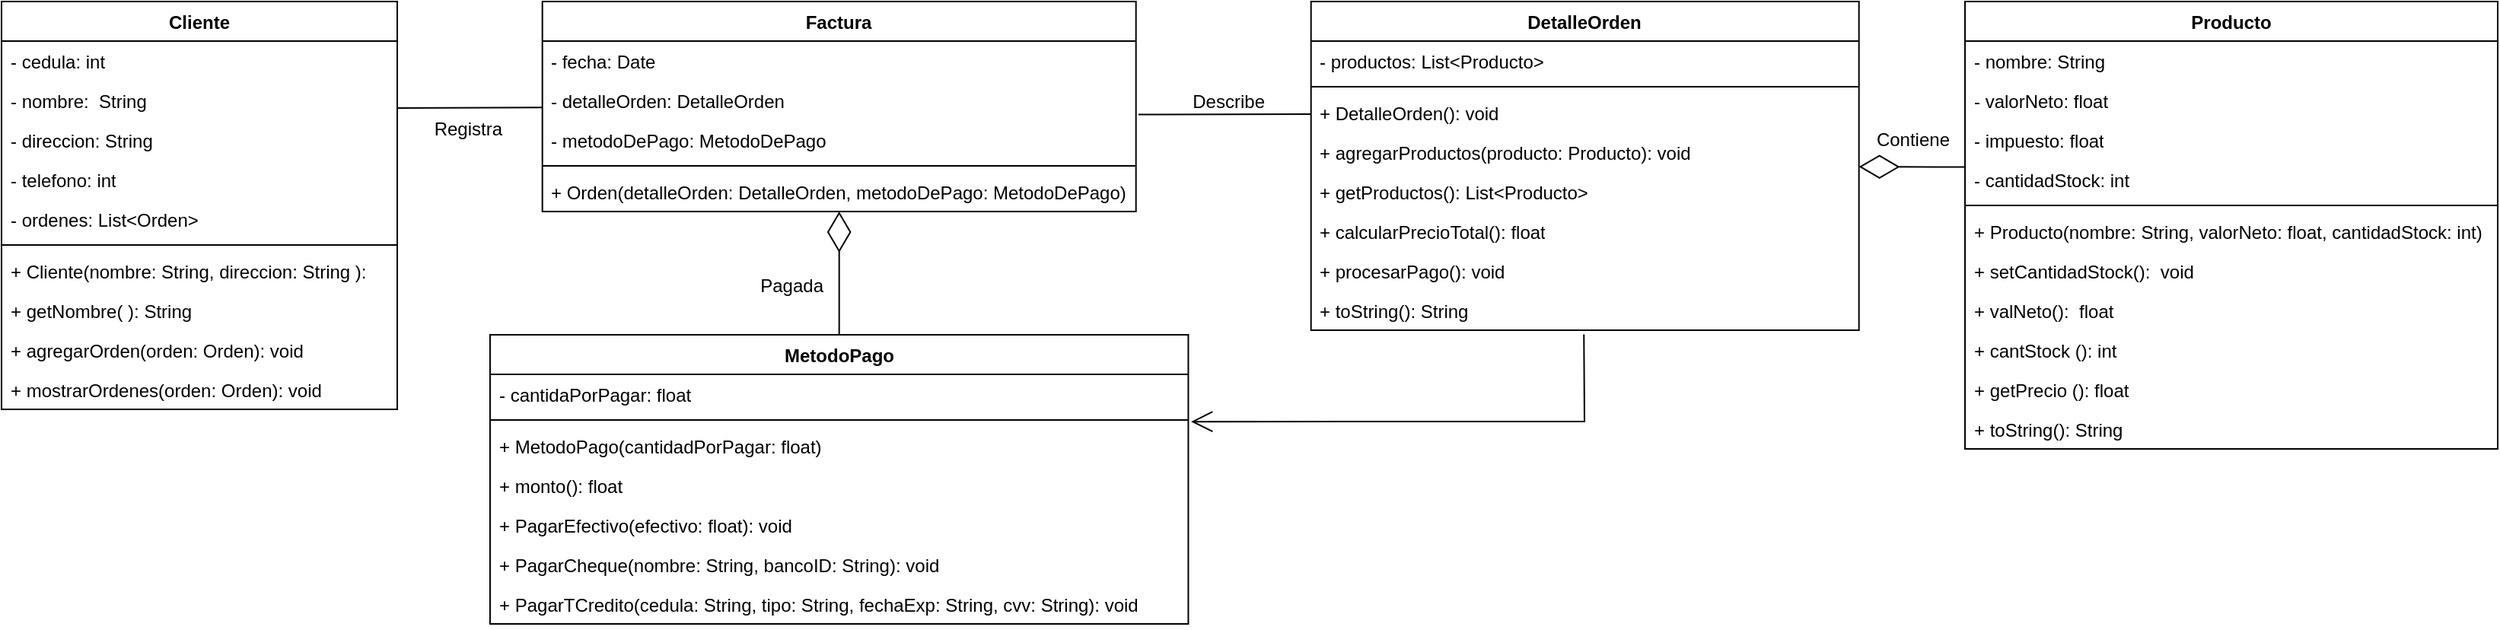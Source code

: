 <mxfile version="21.7.4" type="device">
  <diagram name="Página-1" id="vJzWJh0UHaBqhuQzf775">
    <mxGraphModel dx="2542" dy="733" grid="1" gridSize="10" guides="1" tooltips="1" connect="1" arrows="1" fold="1" page="1" pageScale="1" pageWidth="827" pageHeight="1169" math="0" shadow="0">
      <root>
        <mxCell id="0" />
        <mxCell id="1" parent="0" />
        <mxCell id="-tpIR0r_SkowBoIZui7y-1" value="Cliente" style="swimlane;fontStyle=1;align=center;verticalAlign=top;childLayout=stackLayout;horizontal=1;startSize=26;horizontalStack=0;resizeParent=1;resizeParentMax=0;resizeLast=0;collapsible=1;marginBottom=0;whiteSpace=wrap;html=1;" parent="1" vertex="1">
          <mxGeometry x="-310" y="40" width="260" height="268" as="geometry" />
        </mxCell>
        <mxCell id="4L9N9yr3tot8LwKe1C4i-3" value="- cedula: int" style="text;strokeColor=none;fillColor=none;align=left;verticalAlign=top;spacingLeft=4;spacingRight=4;overflow=hidden;rotatable=0;points=[[0,0.5],[1,0.5]];portConstraint=eastwest;whiteSpace=wrap;html=1;" vertex="1" parent="-tpIR0r_SkowBoIZui7y-1">
          <mxGeometry y="26" width="260" height="26" as="geometry" />
        </mxCell>
        <mxCell id="-tpIR0r_SkowBoIZui7y-2" value="- nombre:&amp;nbsp; String" style="text;strokeColor=none;fillColor=none;align=left;verticalAlign=top;spacingLeft=4;spacingRight=4;overflow=hidden;rotatable=0;points=[[0,0.5],[1,0.5]];portConstraint=eastwest;whiteSpace=wrap;html=1;" parent="-tpIR0r_SkowBoIZui7y-1" vertex="1">
          <mxGeometry y="52" width="260" height="26" as="geometry" />
        </mxCell>
        <mxCell id="LFvMWm3YHaQg9pg_NLoc-1" value="- direccion: String" style="text;strokeColor=none;fillColor=none;align=left;verticalAlign=top;spacingLeft=4;spacingRight=4;overflow=hidden;rotatable=0;points=[[0,0.5],[1,0.5]];portConstraint=eastwest;whiteSpace=wrap;html=1;" parent="-tpIR0r_SkowBoIZui7y-1" vertex="1">
          <mxGeometry y="78" width="260" height="26" as="geometry" />
        </mxCell>
        <mxCell id="4L9N9yr3tot8LwKe1C4i-2" value="- telefono: int" style="text;strokeColor=none;fillColor=none;align=left;verticalAlign=top;spacingLeft=4;spacingRight=4;overflow=hidden;rotatable=0;points=[[0,0.5],[1,0.5]];portConstraint=eastwest;whiteSpace=wrap;html=1;" vertex="1" parent="-tpIR0r_SkowBoIZui7y-1">
          <mxGeometry y="104" width="260" height="26" as="geometry" />
        </mxCell>
        <mxCell id="LFvMWm3YHaQg9pg_NLoc-2" value="- ordenes: List&amp;lt;Orden&amp;gt;" style="text;strokeColor=none;fillColor=none;align=left;verticalAlign=top;spacingLeft=4;spacingRight=4;overflow=hidden;rotatable=0;points=[[0,0.5],[1,0.5]];portConstraint=eastwest;whiteSpace=wrap;html=1;" parent="-tpIR0r_SkowBoIZui7y-1" vertex="1">
          <mxGeometry y="130" width="260" height="26" as="geometry" />
        </mxCell>
        <mxCell id="-tpIR0r_SkowBoIZui7y-3" value="" style="line;strokeWidth=1;fillColor=none;align=left;verticalAlign=middle;spacingTop=-1;spacingLeft=3;spacingRight=3;rotatable=0;labelPosition=right;points=[];portConstraint=eastwest;strokeColor=inherit;" parent="-tpIR0r_SkowBoIZui7y-1" vertex="1">
          <mxGeometry y="156" width="260" height="8" as="geometry" />
        </mxCell>
        <mxCell id="-tpIR0r_SkowBoIZui7y-4" value="+ Cliente(nombre: String, direccion: String ):&amp;nbsp;" style="text;strokeColor=none;fillColor=none;align=left;verticalAlign=top;spacingLeft=4;spacingRight=4;overflow=hidden;rotatable=0;points=[[0,0.5],[1,0.5]];portConstraint=eastwest;whiteSpace=wrap;html=1;" parent="-tpIR0r_SkowBoIZui7y-1" vertex="1">
          <mxGeometry y="164" width="260" height="26" as="geometry" />
        </mxCell>
        <mxCell id="LFvMWm3YHaQg9pg_NLoc-3" value="+ getNombre( ): String&amp;nbsp;" style="text;strokeColor=none;fillColor=none;align=left;verticalAlign=top;spacingLeft=4;spacingRight=4;overflow=hidden;rotatable=0;points=[[0,0.5],[1,0.5]];portConstraint=eastwest;whiteSpace=wrap;html=1;" parent="-tpIR0r_SkowBoIZui7y-1" vertex="1">
          <mxGeometry y="190" width="260" height="26" as="geometry" />
        </mxCell>
        <mxCell id="LFvMWm3YHaQg9pg_NLoc-4" value="+ agregarOrden(orden: Orden): void&amp;nbsp;" style="text;strokeColor=none;fillColor=none;align=left;verticalAlign=top;spacingLeft=4;spacingRight=4;overflow=hidden;rotatable=0;points=[[0,0.5],[1,0.5]];portConstraint=eastwest;whiteSpace=wrap;html=1;" parent="-tpIR0r_SkowBoIZui7y-1" vertex="1">
          <mxGeometry y="216" width="260" height="26" as="geometry" />
        </mxCell>
        <mxCell id="LFvMWm3YHaQg9pg_NLoc-6" value="+ mostrarOrdenes(orden: Orden): void&amp;nbsp;" style="text;strokeColor=none;fillColor=none;align=left;verticalAlign=top;spacingLeft=4;spacingRight=4;overflow=hidden;rotatable=0;points=[[0,0.5],[1,0.5]];portConstraint=eastwest;whiteSpace=wrap;html=1;" parent="-tpIR0r_SkowBoIZui7y-1" vertex="1">
          <mxGeometry y="242" width="260" height="26" as="geometry" />
        </mxCell>
        <mxCell id="-tpIR0r_SkowBoIZui7y-13" value="DetalleOrden" style="swimlane;fontStyle=1;align=center;verticalAlign=top;childLayout=stackLayout;horizontal=1;startSize=26;horizontalStack=0;resizeParent=1;resizeParentMax=0;resizeLast=0;collapsible=1;marginBottom=0;whiteSpace=wrap;html=1;" parent="1" vertex="1">
          <mxGeometry x="550.34" y="40" width="360" height="216" as="geometry" />
        </mxCell>
        <mxCell id="-tpIR0r_SkowBoIZui7y-14" value="- productos: List&amp;lt;Producto&amp;gt;" style="text;strokeColor=none;fillColor=none;align=left;verticalAlign=top;spacingLeft=4;spacingRight=4;overflow=hidden;rotatable=0;points=[[0,0.5],[1,0.5]];portConstraint=eastwest;whiteSpace=wrap;html=1;" parent="-tpIR0r_SkowBoIZui7y-13" vertex="1">
          <mxGeometry y="26" width="360" height="26" as="geometry" />
        </mxCell>
        <mxCell id="-tpIR0r_SkowBoIZui7y-15" value="" style="line;strokeWidth=1;fillColor=none;align=left;verticalAlign=middle;spacingTop=-1;spacingLeft=3;spacingRight=3;rotatable=0;labelPosition=right;points=[];portConstraint=eastwest;strokeColor=inherit;" parent="-tpIR0r_SkowBoIZui7y-13" vertex="1">
          <mxGeometry y="52" width="360" height="8" as="geometry" />
        </mxCell>
        <mxCell id="4L9N9yr3tot8LwKe1C4i-4" value="+ DetalleOrden(): void" style="text;strokeColor=none;fillColor=none;align=left;verticalAlign=top;spacingLeft=4;spacingRight=4;overflow=hidden;rotatable=0;points=[[0,0.5],[1,0.5]];portConstraint=eastwest;whiteSpace=wrap;html=1;" vertex="1" parent="-tpIR0r_SkowBoIZui7y-13">
          <mxGeometry y="60" width="360" height="26" as="geometry" />
        </mxCell>
        <mxCell id="-tpIR0r_SkowBoIZui7y-16" value="+ agregarProductos(producto: Producto): void" style="text;strokeColor=none;fillColor=none;align=left;verticalAlign=top;spacingLeft=4;spacingRight=4;overflow=hidden;rotatable=0;points=[[0,0.5],[1,0.5]];portConstraint=eastwest;whiteSpace=wrap;html=1;" parent="-tpIR0r_SkowBoIZui7y-13" vertex="1">
          <mxGeometry y="86" width="360" height="26" as="geometry" />
        </mxCell>
        <mxCell id="-tpIR0r_SkowBoIZui7y-38" value="+ getProductos(): List&amp;lt;Producto&amp;gt;" style="text;strokeColor=none;fillColor=none;align=left;verticalAlign=top;spacingLeft=4;spacingRight=4;overflow=hidden;rotatable=0;points=[[0,0.5],[1,0.5]];portConstraint=eastwest;whiteSpace=wrap;html=1;" parent="-tpIR0r_SkowBoIZui7y-13" vertex="1">
          <mxGeometry y="112" width="360" height="26" as="geometry" />
        </mxCell>
        <mxCell id="4L9N9yr3tot8LwKe1C4i-5" value="+ calcularPrecioTotal(): float" style="text;strokeColor=none;fillColor=none;align=left;verticalAlign=top;spacingLeft=4;spacingRight=4;overflow=hidden;rotatable=0;points=[[0,0.5],[1,0.5]];portConstraint=eastwest;whiteSpace=wrap;html=1;" vertex="1" parent="-tpIR0r_SkowBoIZui7y-13">
          <mxGeometry y="138" width="360" height="26" as="geometry" />
        </mxCell>
        <mxCell id="4L9N9yr3tot8LwKe1C4i-6" value="+ procesarPago(): void" style="text;strokeColor=none;fillColor=none;align=left;verticalAlign=top;spacingLeft=4;spacingRight=4;overflow=hidden;rotatable=0;points=[[0,0.5],[1,0.5]];portConstraint=eastwest;whiteSpace=wrap;html=1;" vertex="1" parent="-tpIR0r_SkowBoIZui7y-13">
          <mxGeometry y="164" width="360" height="26" as="geometry" />
        </mxCell>
        <mxCell id="-tpIR0r_SkowBoIZui7y-40" value="+ toString(): String" style="text;strokeColor=none;fillColor=none;align=left;verticalAlign=top;spacingLeft=4;spacingRight=4;overflow=hidden;rotatable=0;points=[[0,0.5],[1,0.5]];portConstraint=eastwest;whiteSpace=wrap;html=1;" parent="-tpIR0r_SkowBoIZui7y-13" vertex="1">
          <mxGeometry y="190" width="360" height="26" as="geometry" />
        </mxCell>
        <mxCell id="-tpIR0r_SkowBoIZui7y-25" value="Producto" style="swimlane;fontStyle=1;align=center;verticalAlign=top;childLayout=stackLayout;horizontal=1;startSize=26;horizontalStack=0;resizeParent=1;resizeParentMax=0;resizeLast=0;collapsible=1;marginBottom=0;whiteSpace=wrap;html=1;" parent="1" vertex="1">
          <mxGeometry x="980.0" y="40" width="350" height="294" as="geometry" />
        </mxCell>
        <mxCell id="-tpIR0r_SkowBoIZui7y-26" value="- nombre: String" style="text;strokeColor=none;fillColor=none;align=left;verticalAlign=top;spacingLeft=4;spacingRight=4;overflow=hidden;rotatable=0;points=[[0,0.5],[1,0.5]];portConstraint=eastwest;whiteSpace=wrap;html=1;" parent="-tpIR0r_SkowBoIZui7y-25" vertex="1">
          <mxGeometry y="26" width="350" height="26" as="geometry" />
        </mxCell>
        <mxCell id="LFvMWm3YHaQg9pg_NLoc-18" value="- valorNeto: float" style="text;strokeColor=none;fillColor=none;align=left;verticalAlign=top;spacingLeft=4;spacingRight=4;overflow=hidden;rotatable=0;points=[[0,0.5],[1,0.5]];portConstraint=eastwest;whiteSpace=wrap;html=1;" parent="-tpIR0r_SkowBoIZui7y-25" vertex="1">
          <mxGeometry y="52" width="350" height="26" as="geometry" />
        </mxCell>
        <mxCell id="LFvMWm3YHaQg9pg_NLoc-19" value="- impuesto: float" style="text;strokeColor=none;fillColor=none;align=left;verticalAlign=top;spacingLeft=4;spacingRight=4;overflow=hidden;rotatable=0;points=[[0,0.5],[1,0.5]];portConstraint=eastwest;whiteSpace=wrap;html=1;" parent="-tpIR0r_SkowBoIZui7y-25" vertex="1">
          <mxGeometry y="78" width="350" height="26" as="geometry" />
        </mxCell>
        <mxCell id="-tpIR0r_SkowBoIZui7y-41" value="- cantidadStock: int" style="text;strokeColor=none;fillColor=none;align=left;verticalAlign=top;spacingLeft=4;spacingRight=4;overflow=hidden;rotatable=0;points=[[0,0.5],[1,0.5]];portConstraint=eastwest;whiteSpace=wrap;html=1;" parent="-tpIR0r_SkowBoIZui7y-25" vertex="1">
          <mxGeometry y="104" width="350" height="26" as="geometry" />
        </mxCell>
        <mxCell id="-tpIR0r_SkowBoIZui7y-27" value="" style="line;strokeWidth=1;fillColor=none;align=left;verticalAlign=middle;spacingTop=-1;spacingLeft=3;spacingRight=3;rotatable=0;labelPosition=right;points=[];portConstraint=eastwest;strokeColor=inherit;" parent="-tpIR0r_SkowBoIZui7y-25" vertex="1">
          <mxGeometry y="130" width="350" height="8" as="geometry" />
        </mxCell>
        <mxCell id="LFvMWm3YHaQg9pg_NLoc-20" value="+ Producto(nombre: String, valorNeto: float, cantidadStock: int)" style="text;strokeColor=none;fillColor=none;align=left;verticalAlign=top;spacingLeft=4;spacingRight=4;overflow=hidden;rotatable=0;points=[[0,0.5],[1,0.5]];portConstraint=eastwest;whiteSpace=wrap;html=1;" parent="-tpIR0r_SkowBoIZui7y-25" vertex="1">
          <mxGeometry y="138" width="350" height="26" as="geometry" />
        </mxCell>
        <mxCell id="-tpIR0r_SkowBoIZui7y-28" value="+ setCantidadStock():&amp;nbsp; void" style="text;strokeColor=none;fillColor=none;align=left;verticalAlign=top;spacingLeft=4;spacingRight=4;overflow=hidden;rotatable=0;points=[[0,0.5],[1,0.5]];portConstraint=eastwest;whiteSpace=wrap;html=1;" parent="-tpIR0r_SkowBoIZui7y-25" vertex="1">
          <mxGeometry y="164" width="350" height="26" as="geometry" />
        </mxCell>
        <mxCell id="4L9N9yr3tot8LwKe1C4i-7" value="+ valNeto():&amp;nbsp; float" style="text;strokeColor=none;fillColor=none;align=left;verticalAlign=top;spacingLeft=4;spacingRight=4;overflow=hidden;rotatable=0;points=[[0,0.5],[1,0.5]];portConstraint=eastwest;whiteSpace=wrap;html=1;" vertex="1" parent="-tpIR0r_SkowBoIZui7y-25">
          <mxGeometry y="190" width="350" height="26" as="geometry" />
        </mxCell>
        <mxCell id="-tpIR0r_SkowBoIZui7y-42" value="+ cantStock (): int" style="text;strokeColor=none;fillColor=none;align=left;verticalAlign=top;spacingLeft=4;spacingRight=4;overflow=hidden;rotatable=0;points=[[0,0.5],[1,0.5]];portConstraint=eastwest;whiteSpace=wrap;html=1;" parent="-tpIR0r_SkowBoIZui7y-25" vertex="1">
          <mxGeometry y="216" width="350" height="26" as="geometry" />
        </mxCell>
        <mxCell id="LFvMWm3YHaQg9pg_NLoc-21" value="+ getPrecio (): float" style="text;strokeColor=none;fillColor=none;align=left;verticalAlign=top;spacingLeft=4;spacingRight=4;overflow=hidden;rotatable=0;points=[[0,0.5],[1,0.5]];portConstraint=eastwest;whiteSpace=wrap;html=1;" parent="-tpIR0r_SkowBoIZui7y-25" vertex="1">
          <mxGeometry y="242" width="350" height="26" as="geometry" />
        </mxCell>
        <mxCell id="LFvMWm3YHaQg9pg_NLoc-23" value="+ toString(): String" style="text;strokeColor=none;fillColor=none;align=left;verticalAlign=top;spacingLeft=4;spacingRight=4;overflow=hidden;rotatable=0;points=[[0,0.5],[1,0.5]];portConstraint=eastwest;whiteSpace=wrap;html=1;" parent="-tpIR0r_SkowBoIZui7y-25" vertex="1">
          <mxGeometry y="268" width="350" height="26" as="geometry" />
        </mxCell>
        <mxCell id="-tpIR0r_SkowBoIZui7y-29" value="Factura" style="swimlane;fontStyle=1;align=center;verticalAlign=top;childLayout=stackLayout;horizontal=1;startSize=26;horizontalStack=0;resizeParent=1;resizeParentMax=0;resizeLast=0;collapsible=1;marginBottom=0;whiteSpace=wrap;html=1;" parent="1" vertex="1">
          <mxGeometry x="45.34" y="40" width="390" height="138" as="geometry" />
        </mxCell>
        <mxCell id="-tpIR0r_SkowBoIZui7y-30" value="- fecha: Date" style="text;strokeColor=none;fillColor=none;align=left;verticalAlign=top;spacingLeft=4;spacingRight=4;overflow=hidden;rotatable=0;points=[[0,0.5],[1,0.5]];portConstraint=eastwest;whiteSpace=wrap;html=1;" parent="-tpIR0r_SkowBoIZui7y-29" vertex="1">
          <mxGeometry y="26" width="390" height="26" as="geometry" />
        </mxCell>
        <mxCell id="-tpIR0r_SkowBoIZui7y-33" value="- detalleOrden: DetalleOrden" style="text;strokeColor=none;fillColor=none;align=left;verticalAlign=top;spacingLeft=4;spacingRight=4;overflow=hidden;rotatable=0;points=[[0,0.5],[1,0.5]];portConstraint=eastwest;whiteSpace=wrap;html=1;" parent="-tpIR0r_SkowBoIZui7y-29" vertex="1">
          <mxGeometry y="52" width="390" height="26" as="geometry" />
        </mxCell>
        <mxCell id="LFvMWm3YHaQg9pg_NLoc-17" value="- metodoDePago: MetodoDePago" style="text;strokeColor=none;fillColor=none;align=left;verticalAlign=top;spacingLeft=4;spacingRight=4;overflow=hidden;rotatable=0;points=[[0,0.5],[1,0.5]];portConstraint=eastwest;whiteSpace=wrap;html=1;" parent="-tpIR0r_SkowBoIZui7y-29" vertex="1">
          <mxGeometry y="78" width="390" height="26" as="geometry" />
        </mxCell>
        <mxCell id="-tpIR0r_SkowBoIZui7y-31" value="" style="line;strokeWidth=1;fillColor=none;align=left;verticalAlign=middle;spacingTop=-1;spacingLeft=3;spacingRight=3;rotatable=0;labelPosition=right;points=[];portConstraint=eastwest;strokeColor=inherit;" parent="-tpIR0r_SkowBoIZui7y-29" vertex="1">
          <mxGeometry y="104" width="390" height="8" as="geometry" />
        </mxCell>
        <mxCell id="-tpIR0r_SkowBoIZui7y-36" value="+ Orden(detalleOrden: DetalleOrden, metodoDePago: MetodoDePago)" style="text;strokeColor=none;fillColor=none;align=left;verticalAlign=top;spacingLeft=4;spacingRight=4;overflow=hidden;rotatable=0;points=[[0,0.5],[1,0.5]];portConstraint=eastwest;whiteSpace=wrap;html=1;" parent="-tpIR0r_SkowBoIZui7y-29" vertex="1">
          <mxGeometry y="112" width="390" height="26" as="geometry" />
        </mxCell>
        <mxCell id="LFvMWm3YHaQg9pg_NLoc-8" value="MetodoPago" style="swimlane;fontStyle=1;align=center;verticalAlign=top;childLayout=stackLayout;horizontal=1;startSize=26;horizontalStack=0;resizeParent=1;resizeParentMax=0;resizeLast=0;collapsible=1;marginBottom=0;whiteSpace=wrap;html=1;" parent="1" vertex="1">
          <mxGeometry x="10.97" y="259" width="458.75" height="190" as="geometry" />
        </mxCell>
        <mxCell id="LFvMWm3YHaQg9pg_NLoc-9" value="- cantidaPorPagar: float" style="text;strokeColor=none;fillColor=none;align=left;verticalAlign=top;spacingLeft=4;spacingRight=4;overflow=hidden;rotatable=0;points=[[0,0.5],[1,0.5]];portConstraint=eastwest;whiteSpace=wrap;html=1;" parent="LFvMWm3YHaQg9pg_NLoc-8" vertex="1">
          <mxGeometry y="26" width="458.75" height="26" as="geometry" />
        </mxCell>
        <mxCell id="LFvMWm3YHaQg9pg_NLoc-10" value="" style="line;strokeWidth=1;fillColor=none;align=left;verticalAlign=middle;spacingTop=-1;spacingLeft=3;spacingRight=3;rotatable=0;labelPosition=right;points=[];portConstraint=eastwest;strokeColor=inherit;" parent="LFvMWm3YHaQg9pg_NLoc-8" vertex="1">
          <mxGeometry y="52" width="458.75" height="8" as="geometry" />
        </mxCell>
        <mxCell id="LFvMWm3YHaQg9pg_NLoc-11" value="+ MetodoPago(cantidadPorPagar: float)" style="text;strokeColor=none;fillColor=none;align=left;verticalAlign=top;spacingLeft=4;spacingRight=4;overflow=hidden;rotatable=0;points=[[0,0.5],[1,0.5]];portConstraint=eastwest;whiteSpace=wrap;html=1;" parent="LFvMWm3YHaQg9pg_NLoc-8" vertex="1">
          <mxGeometry y="60" width="458.75" height="26" as="geometry" />
        </mxCell>
        <mxCell id="4L9N9yr3tot8LwKe1C4i-8" value="+ monto(): float" style="text;strokeColor=none;fillColor=none;align=left;verticalAlign=top;spacingLeft=4;spacingRight=4;overflow=hidden;rotatable=0;points=[[0,0.5],[1,0.5]];portConstraint=eastwest;whiteSpace=wrap;html=1;" vertex="1" parent="LFvMWm3YHaQg9pg_NLoc-8">
          <mxGeometry y="86" width="458.75" height="26" as="geometry" />
        </mxCell>
        <mxCell id="4L9N9yr3tot8LwKe1C4i-10" value="+ PagarEfectivo(efectivo: float): void" style="text;strokeColor=none;fillColor=none;align=left;verticalAlign=top;spacingLeft=4;spacingRight=4;overflow=hidden;rotatable=0;points=[[0,0.5],[1,0.5]];portConstraint=eastwest;whiteSpace=wrap;html=1;" vertex="1" parent="LFvMWm3YHaQg9pg_NLoc-8">
          <mxGeometry y="112" width="458.75" height="26" as="geometry" />
        </mxCell>
        <mxCell id="4L9N9yr3tot8LwKe1C4i-11" value="+ PagarCheque(nombre: String, bancoID: String): void" style="text;strokeColor=none;fillColor=none;align=left;verticalAlign=top;spacingLeft=4;spacingRight=4;overflow=hidden;rotatable=0;points=[[0,0.5],[1,0.5]];portConstraint=eastwest;whiteSpace=wrap;html=1;" vertex="1" parent="LFvMWm3YHaQg9pg_NLoc-8">
          <mxGeometry y="138" width="458.75" height="26" as="geometry" />
        </mxCell>
        <mxCell id="4L9N9yr3tot8LwKe1C4i-12" value="+ PagarTCredito(cedula: String, tipo: String, fechaExp: String, cvv: String): void" style="text;strokeColor=none;fillColor=none;align=left;verticalAlign=top;spacingLeft=4;spacingRight=4;overflow=hidden;rotatable=0;points=[[0,0.5],[1,0.5]];portConstraint=eastwest;whiteSpace=wrap;html=1;" vertex="1" parent="LFvMWm3YHaQg9pg_NLoc-8">
          <mxGeometry y="164" width="458.75" height="26" as="geometry" />
        </mxCell>
        <mxCell id="LFvMWm3YHaQg9pg_NLoc-26" value="" style="endArrow=diamondThin;endFill=0;endSize=24;html=1;rounded=0;exitX=-0.001;exitY=0.185;exitDx=0;exitDy=0;exitPerimeter=0;" parent="1" source="-tpIR0r_SkowBoIZui7y-41" target="-tpIR0r_SkowBoIZui7y-13" edge="1">
          <mxGeometry width="160" relative="1" as="geometry">
            <mxPoint x="970" y="150" as="sourcePoint" />
            <mxPoint x="780.34" y="285" as="targetPoint" />
          </mxGeometry>
        </mxCell>
        <mxCell id="LFvMWm3YHaQg9pg_NLoc-27" value="" style="endArrow=diamondThin;endFill=0;endSize=24;html=1;rounded=0;" parent="1" source="LFvMWm3YHaQg9pg_NLoc-8" target="-tpIR0r_SkowBoIZui7y-29" edge="1">
          <mxGeometry width="160" relative="1" as="geometry">
            <mxPoint x="420.34" y="140" as="sourcePoint" />
            <mxPoint x="354.34" y="138" as="targetPoint" />
          </mxGeometry>
        </mxCell>
        <mxCell id="xUWvq9Hfhy-lBUm5GzMi-1" value="" style="endArrow=none;html=1;rounded=0;align=center;verticalAlign=top;endFill=0;labelBackgroundColor=none;" parent="1" target="-tpIR0r_SkowBoIZui7y-29" edge="1">
          <mxGeometry relative="1" as="geometry">
            <mxPoint x="-50" y="110" as="sourcePoint" />
            <mxPoint x="70" y="280" as="targetPoint" />
          </mxGeometry>
        </mxCell>
        <mxCell id="xUWvq9Hfhy-lBUm5GzMi-4" value="Registra" style="resizable=0;html=1;align=right;verticalAlign=bottom;labelBackgroundColor=none;" parent="xUWvq9Hfhy-lBUm5GzMi-1" connectable="0" vertex="1">
          <mxGeometry x="1" relative="1" as="geometry">
            <mxPoint x="-26" y="23" as="offset" />
          </mxGeometry>
        </mxCell>
        <mxCell id="xUWvq9Hfhy-lBUm5GzMi-7" value="" style="endArrow=none;html=1;rounded=0;align=center;verticalAlign=top;endFill=0;labelBackgroundColor=none;entryX=1.004;entryY=-0.143;entryDx=0;entryDy=0;entryPerimeter=0;" parent="1" target="LFvMWm3YHaQg9pg_NLoc-17" edge="1">
          <mxGeometry relative="1" as="geometry">
            <mxPoint x="550" y="114" as="sourcePoint" />
            <mxPoint x="460" y="170" as="targetPoint" />
          </mxGeometry>
        </mxCell>
        <mxCell id="xUWvq9Hfhy-lBUm5GzMi-12" value="Describe" style="resizable=0;html=1;align=right;verticalAlign=bottom;labelBackgroundColor=none;" parent="1" connectable="0" vertex="1">
          <mxGeometry x="520.342" y="114.998" as="geometry" />
        </mxCell>
        <mxCell id="xUWvq9Hfhy-lBUm5GzMi-14" value="Pagada" style="resizable=0;html=1;align=right;verticalAlign=bottom;labelBackgroundColor=none;" parent="1" connectable="0" vertex="1">
          <mxGeometry x="220.002" y="219.998" as="geometry">
            <mxPoint x="10" y="16" as="offset" />
          </mxGeometry>
        </mxCell>
        <mxCell id="xUWvq9Hfhy-lBUm5GzMi-18" value="Contiene" style="resizable=0;html=1;align=right;verticalAlign=bottom;labelBackgroundColor=none;" parent="1" connectable="0" vertex="1">
          <mxGeometry x="970.002" y="139.998" as="geometry" />
        </mxCell>
        <mxCell id="4L9N9yr3tot8LwKe1C4i-14" value="" style="endArrow=open;endFill=1;endSize=12;html=1;rounded=0;entryX=1.004;entryY=-0.112;entryDx=0;entryDy=0;exitX=0.498;exitY=1.106;exitDx=0;exitDy=0;exitPerimeter=0;entryPerimeter=0;" edge="1" parent="1" source="-tpIR0r_SkowBoIZui7y-40" target="LFvMWm3YHaQg9pg_NLoc-11">
          <mxGeometry width="160" relative="1" as="geometry">
            <mxPoint x="520.34" y="466" as="sourcePoint" />
            <mxPoint x="385.34" y="433" as="targetPoint" />
            <Array as="points">
              <mxPoint x="730" y="316" />
            </Array>
          </mxGeometry>
        </mxCell>
      </root>
    </mxGraphModel>
  </diagram>
</mxfile>
